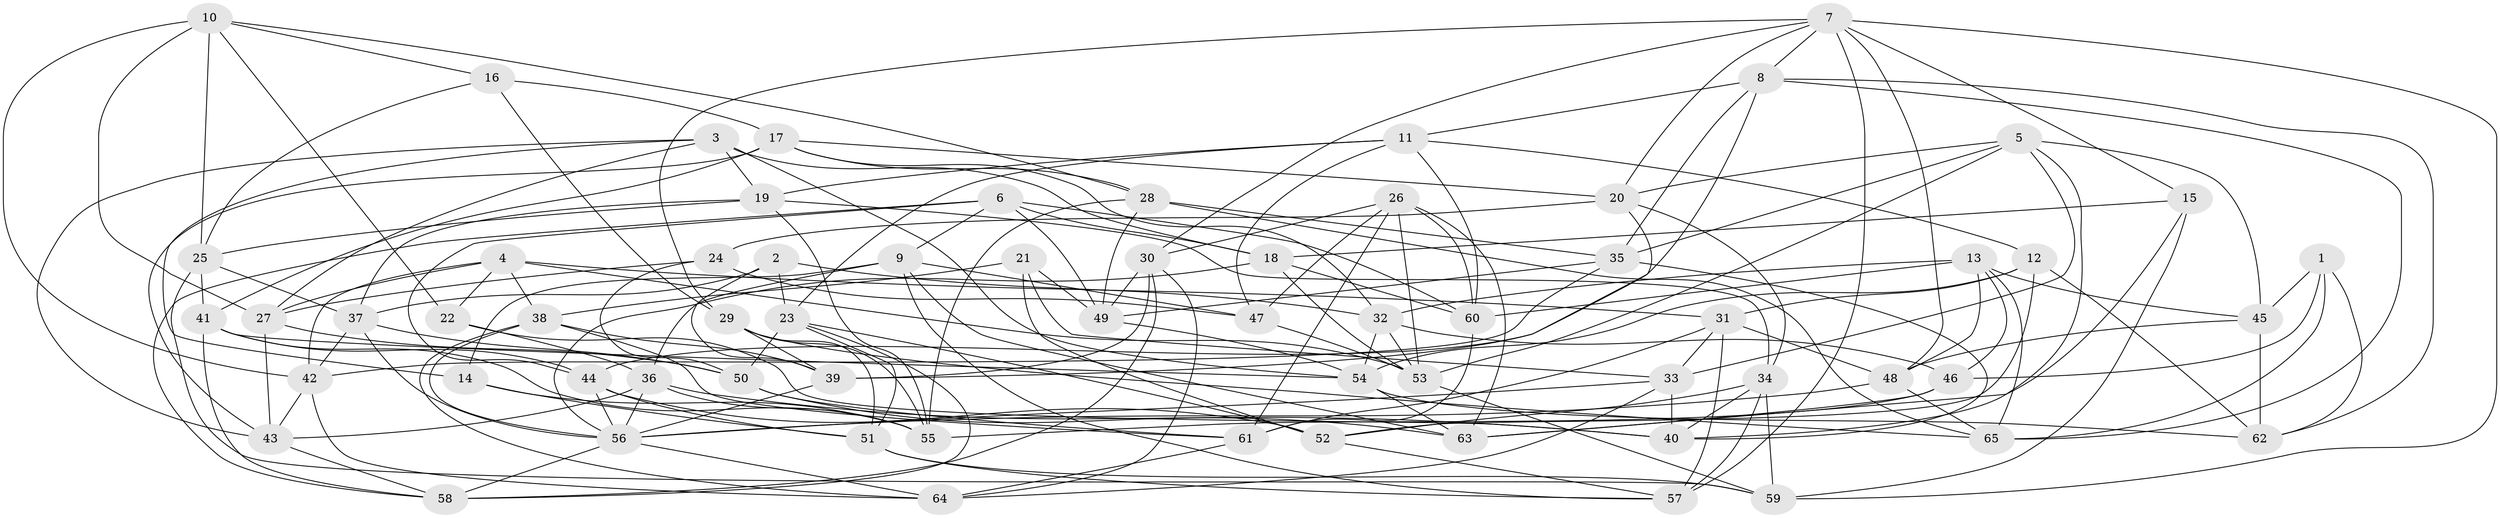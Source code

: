 // original degree distribution, {4: 1.0}
// Generated by graph-tools (version 1.1) at 2025/26/03/09/25 03:26:55]
// undirected, 65 vertices, 189 edges
graph export_dot {
graph [start="1"]
  node [color=gray90,style=filled];
  1;
  2;
  3;
  4;
  5;
  6;
  7;
  8;
  9;
  10;
  11;
  12;
  13;
  14;
  15;
  16;
  17;
  18;
  19;
  20;
  21;
  22;
  23;
  24;
  25;
  26;
  27;
  28;
  29;
  30;
  31;
  32;
  33;
  34;
  35;
  36;
  37;
  38;
  39;
  40;
  41;
  42;
  43;
  44;
  45;
  46;
  47;
  48;
  49;
  50;
  51;
  52;
  53;
  54;
  55;
  56;
  57;
  58;
  59;
  60;
  61;
  62;
  63;
  64;
  65;
  1 -- 45 [weight=1.0];
  1 -- 46 [weight=1.0];
  1 -- 62 [weight=1.0];
  1 -- 65 [weight=1.0];
  2 -- 23 [weight=1.0];
  2 -- 32 [weight=1.0];
  2 -- 37 [weight=1.0];
  2 -- 39 [weight=1.0];
  3 -- 14 [weight=1.0];
  3 -- 18 [weight=1.0];
  3 -- 19 [weight=1.0];
  3 -- 27 [weight=1.0];
  3 -- 43 [weight=1.0];
  3 -- 54 [weight=1.0];
  4 -- 22 [weight=1.0];
  4 -- 27 [weight=1.0];
  4 -- 31 [weight=1.0];
  4 -- 38 [weight=1.0];
  4 -- 42 [weight=1.0];
  4 -- 53 [weight=1.0];
  5 -- 20 [weight=1.0];
  5 -- 33 [weight=1.0];
  5 -- 35 [weight=1.0];
  5 -- 40 [weight=1.0];
  5 -- 45 [weight=1.0];
  5 -- 53 [weight=1.0];
  6 -- 9 [weight=1.0];
  6 -- 18 [weight=1.0];
  6 -- 44 [weight=1.0];
  6 -- 49 [weight=1.0];
  6 -- 58 [weight=1.0];
  6 -- 60 [weight=1.0];
  7 -- 8 [weight=1.0];
  7 -- 15 [weight=1.0];
  7 -- 20 [weight=1.0];
  7 -- 29 [weight=1.0];
  7 -- 30 [weight=1.0];
  7 -- 48 [weight=1.0];
  7 -- 57 [weight=1.0];
  7 -- 59 [weight=1.0];
  8 -- 11 [weight=1.0];
  8 -- 35 [weight=1.0];
  8 -- 44 [weight=1.0];
  8 -- 62 [weight=1.0];
  8 -- 65 [weight=1.0];
  9 -- 14 [weight=1.0];
  9 -- 36 [weight=1.0];
  9 -- 47 [weight=1.0];
  9 -- 57 [weight=1.0];
  9 -- 63 [weight=1.0];
  10 -- 16 [weight=1.0];
  10 -- 22 [weight=1.0];
  10 -- 25 [weight=1.0];
  10 -- 27 [weight=1.0];
  10 -- 28 [weight=1.0];
  10 -- 42 [weight=1.0];
  11 -- 12 [weight=1.0];
  11 -- 19 [weight=1.0];
  11 -- 23 [weight=1.0];
  11 -- 47 [weight=1.0];
  11 -- 60 [weight=1.0];
  12 -- 31 [weight=1.0];
  12 -- 52 [weight=1.0];
  12 -- 54 [weight=2.0];
  12 -- 62 [weight=1.0];
  13 -- 32 [weight=1.0];
  13 -- 45 [weight=1.0];
  13 -- 46 [weight=1.0];
  13 -- 48 [weight=1.0];
  13 -- 60 [weight=1.0];
  13 -- 65 [weight=1.0];
  14 -- 51 [weight=1.0];
  14 -- 55 [weight=1.0];
  15 -- 18 [weight=1.0];
  15 -- 59 [weight=1.0];
  15 -- 63 [weight=1.0];
  16 -- 17 [weight=1.0];
  16 -- 25 [weight=1.0];
  16 -- 29 [weight=1.0];
  17 -- 20 [weight=1.0];
  17 -- 28 [weight=1.0];
  17 -- 32 [weight=1.0];
  17 -- 41 [weight=1.0];
  17 -- 43 [weight=1.0];
  18 -- 53 [weight=1.0];
  18 -- 56 [weight=1.0];
  18 -- 60 [weight=1.0];
  19 -- 25 [weight=1.0];
  19 -- 34 [weight=1.0];
  19 -- 37 [weight=1.0];
  19 -- 55 [weight=1.0];
  20 -- 24 [weight=1.0];
  20 -- 34 [weight=1.0];
  20 -- 39 [weight=1.0];
  21 -- 33 [weight=1.0];
  21 -- 38 [weight=1.0];
  21 -- 49 [weight=1.0];
  21 -- 52 [weight=1.0];
  22 -- 36 [weight=1.0];
  22 -- 40 [weight=1.0];
  23 -- 50 [weight=1.0];
  23 -- 51 [weight=1.0];
  23 -- 52 [weight=1.0];
  23 -- 58 [weight=1.0];
  24 -- 27 [weight=1.0];
  24 -- 47 [weight=1.0];
  24 -- 50 [weight=1.0];
  25 -- 37 [weight=1.0];
  25 -- 41 [weight=1.0];
  25 -- 59 [weight=1.0];
  26 -- 30 [weight=1.0];
  26 -- 47 [weight=1.0];
  26 -- 53 [weight=1.0];
  26 -- 60 [weight=1.0];
  26 -- 61 [weight=1.0];
  26 -- 63 [weight=1.0];
  27 -- 43 [weight=1.0];
  27 -- 50 [weight=1.0];
  28 -- 35 [weight=1.0];
  28 -- 49 [weight=1.0];
  28 -- 55 [weight=1.0];
  28 -- 65 [weight=1.0];
  29 -- 39 [weight=1.0];
  29 -- 51 [weight=1.0];
  29 -- 55 [weight=1.0];
  29 -- 65 [weight=1.0];
  30 -- 39 [weight=1.0];
  30 -- 49 [weight=1.0];
  30 -- 58 [weight=1.0];
  30 -- 64 [weight=1.0];
  31 -- 33 [weight=1.0];
  31 -- 48 [weight=1.0];
  31 -- 57 [weight=1.0];
  31 -- 61 [weight=1.0];
  32 -- 46 [weight=1.0];
  32 -- 53 [weight=1.0];
  32 -- 54 [weight=1.0];
  33 -- 40 [weight=1.0];
  33 -- 56 [weight=1.0];
  33 -- 64 [weight=1.0];
  34 -- 40 [weight=1.0];
  34 -- 52 [weight=1.0];
  34 -- 57 [weight=1.0];
  34 -- 59 [weight=1.0];
  35 -- 40 [weight=1.0];
  35 -- 42 [weight=1.0];
  35 -- 49 [weight=1.0];
  36 -- 40 [weight=1.0];
  36 -- 43 [weight=1.0];
  36 -- 55 [weight=1.0];
  36 -- 56 [weight=1.0];
  37 -- 42 [weight=1.0];
  37 -- 50 [weight=1.0];
  37 -- 56 [weight=1.0];
  38 -- 39 [weight=1.0];
  38 -- 56 [weight=1.0];
  38 -- 61 [weight=1.0];
  38 -- 64 [weight=1.0];
  39 -- 56 [weight=1.0];
  41 -- 44 [weight=1.0];
  41 -- 54 [weight=1.0];
  41 -- 55 [weight=1.0];
  41 -- 58 [weight=1.0];
  42 -- 43 [weight=1.0];
  42 -- 64 [weight=1.0];
  43 -- 58 [weight=1.0];
  44 -- 51 [weight=1.0];
  44 -- 52 [weight=1.0];
  44 -- 56 [weight=1.0];
  45 -- 48 [weight=1.0];
  45 -- 62 [weight=2.0];
  46 -- 55 [weight=2.0];
  46 -- 63 [weight=1.0];
  47 -- 53 [weight=2.0];
  48 -- 56 [weight=1.0];
  48 -- 65 [weight=1.0];
  49 -- 54 [weight=1.0];
  50 -- 61 [weight=1.0];
  50 -- 63 [weight=1.0];
  51 -- 57 [weight=1.0];
  51 -- 59 [weight=1.0];
  52 -- 57 [weight=1.0];
  53 -- 59 [weight=1.0];
  54 -- 62 [weight=1.0];
  54 -- 63 [weight=1.0];
  56 -- 58 [weight=1.0];
  56 -- 64 [weight=1.0];
  60 -- 61 [weight=1.0];
  61 -- 64 [weight=1.0];
}

